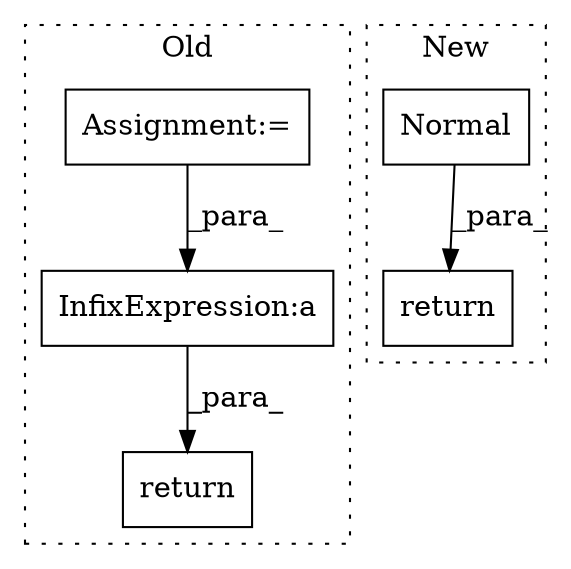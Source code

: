 digraph G {
subgraph cluster0 {
1 [label="return" a="41" s="977" l="7" shape="box"];
4 [label="Assignment:=" a="7" s="902" l="1" shape="box"];
5 [label="InfixExpression:a" a="27" s="956" l="3" shape="box"];
label = "Old";
style="dotted";
}
subgraph cluster1 {
2 [label="Normal" a="32" s="778,864" l="7,1" shape="box"];
3 [label="return" a="41" s="752" l="7" shape="box"];
label = "New";
style="dotted";
}
2 -> 3 [label="_para_"];
4 -> 5 [label="_para_"];
5 -> 1 [label="_para_"];
}